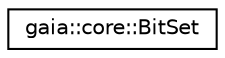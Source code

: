 digraph G
{
  edge [fontname="Helvetica",fontsize="10",labelfontname="Helvetica",labelfontsize="10"];
  node [fontname="Helvetica",fontsize="10",shape=record];
  rankdir=LR;
  Node1 [label="gaia::core::BitSet",height=0.2,width=0.4,color="black", fillcolor="white", style="filled",URL="$da/d9e/classgaia_1_1core_1_1_bit_set.html"];
}
